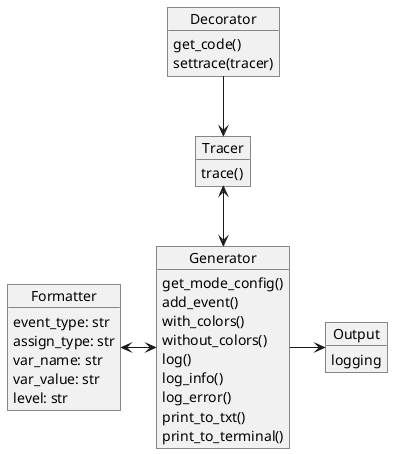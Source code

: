 @startuml
'Use of AST - Abstract Syntax Trees for categorizing the code

'caption Figure 3: Generating Abstract Syntax Tree for Assign type AST.
'title AST Generated From Function

object Decorator {
    get_code()
    settrace(tracer)
}

object Tracer {
    trace()
}

object Formatter {
    event_type: str
    assign_type: str
    var_name: str
    var_value: str
    level: str
}

object Generator {
    get_mode_config()
    add_event()
    with_colors()
    without_colors()
    log()
    log_info()
    log_error()
    print_to_txt()
    print_to_terminal()
}

object Output {
    logging
}


Decorator --> Tracer
Tracer <--> Generator
Generator <-le-> Formatter
Generator -ri-> Output

@enduml
